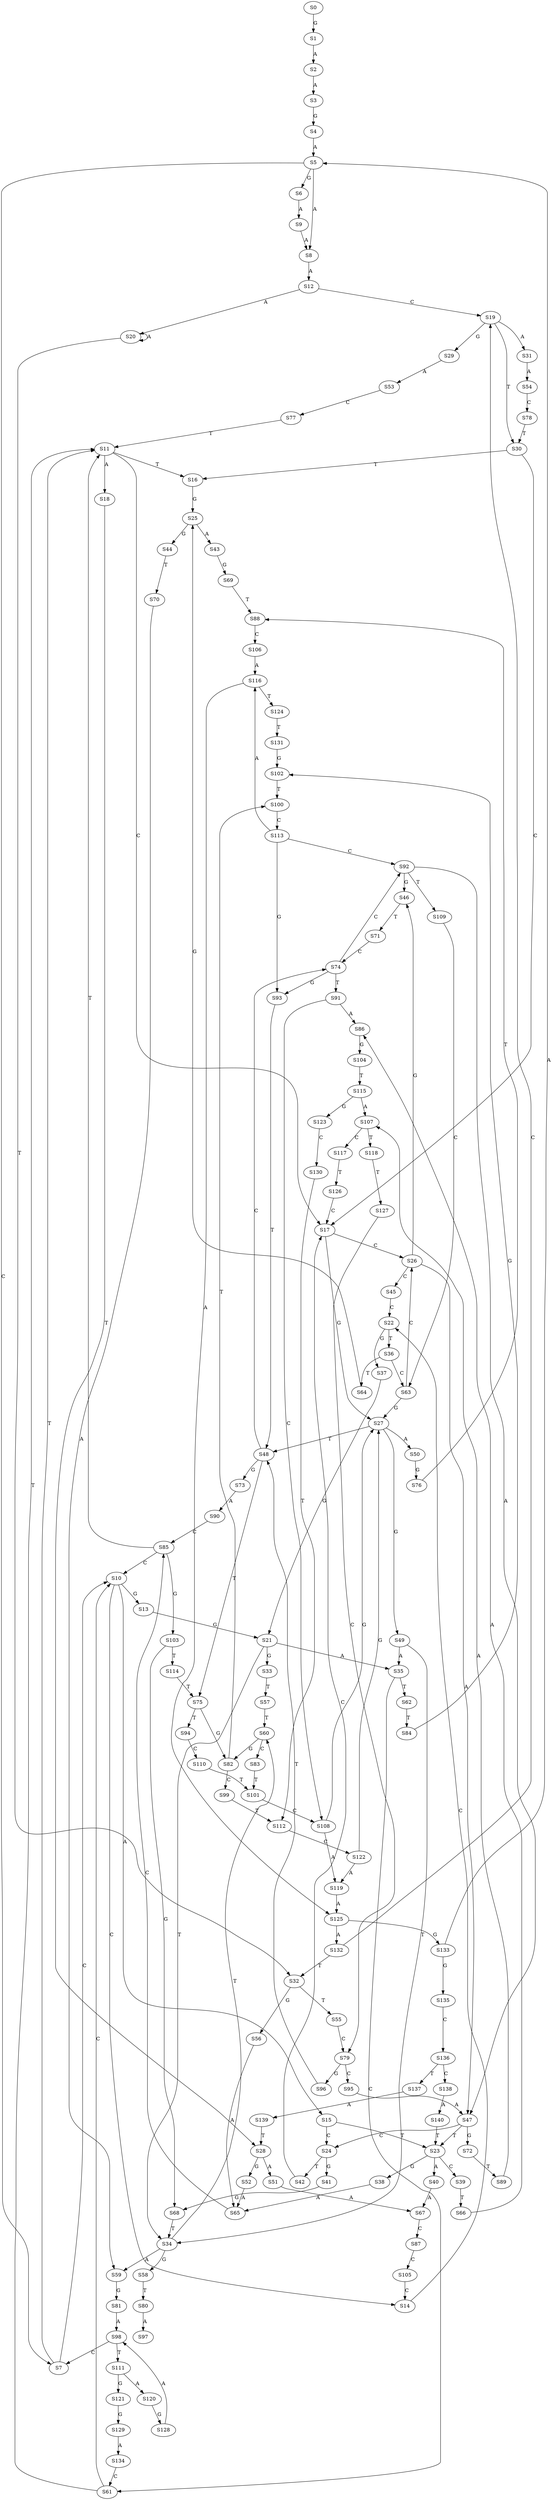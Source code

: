 strict digraph  {
	S0 -> S1 [ label = G ];
	S1 -> S2 [ label = A ];
	S2 -> S3 [ label = A ];
	S3 -> S4 [ label = G ];
	S4 -> S5 [ label = A ];
	S5 -> S6 [ label = G ];
	S5 -> S7 [ label = C ];
	S5 -> S8 [ label = A ];
	S6 -> S9 [ label = A ];
	S7 -> S10 [ label = C ];
	S7 -> S11 [ label = T ];
	S8 -> S12 [ label = A ];
	S9 -> S8 [ label = A ];
	S10 -> S13 [ label = G ];
	S10 -> S14 [ label = C ];
	S10 -> S15 [ label = A ];
	S11 -> S16 [ label = T ];
	S11 -> S17 [ label = C ];
	S11 -> S18 [ label = A ];
	S12 -> S19 [ label = C ];
	S12 -> S20 [ label = A ];
	S13 -> S21 [ label = G ];
	S14 -> S22 [ label = C ];
	S15 -> S23 [ label = T ];
	S15 -> S24 [ label = C ];
	S16 -> S25 [ label = G ];
	S17 -> S26 [ label = C ];
	S17 -> S27 [ label = G ];
	S18 -> S28 [ label = T ];
	S19 -> S29 [ label = G ];
	S19 -> S30 [ label = T ];
	S19 -> S31 [ label = A ];
	S20 -> S32 [ label = T ];
	S20 -> S20 [ label = A ];
	S21 -> S33 [ label = G ];
	S21 -> S34 [ label = T ];
	S21 -> S35 [ label = A ];
	S22 -> S36 [ label = T ];
	S22 -> S37 [ label = G ];
	S23 -> S38 [ label = G ];
	S23 -> S39 [ label = C ];
	S23 -> S40 [ label = A ];
	S24 -> S41 [ label = G ];
	S24 -> S42 [ label = T ];
	S25 -> S43 [ label = A ];
	S25 -> S44 [ label = G ];
	S26 -> S45 [ label = C ];
	S26 -> S46 [ label = G ];
	S26 -> S47 [ label = A ];
	S27 -> S48 [ label = T ];
	S27 -> S49 [ label = G ];
	S27 -> S50 [ label = A ];
	S28 -> S51 [ label = A ];
	S28 -> S52 [ label = G ];
	S29 -> S53 [ label = A ];
	S30 -> S17 [ label = C ];
	S30 -> S16 [ label = T ];
	S31 -> S54 [ label = A ];
	S32 -> S55 [ label = T ];
	S32 -> S56 [ label = G ];
	S33 -> S57 [ label = T ];
	S34 -> S58 [ label = G ];
	S34 -> S59 [ label = A ];
	S34 -> S60 [ label = T ];
	S35 -> S61 [ label = C ];
	S35 -> S62 [ label = T ];
	S36 -> S63 [ label = C ];
	S36 -> S64 [ label = T ];
	S37 -> S21 [ label = G ];
	S38 -> S65 [ label = A ];
	S39 -> S66 [ label = T ];
	S40 -> S67 [ label = A ];
	S41 -> S68 [ label = G ];
	S42 -> S17 [ label = C ];
	S43 -> S69 [ label = G ];
	S44 -> S70 [ label = T ];
	S45 -> S22 [ label = C ];
	S46 -> S71 [ label = T ];
	S47 -> S24 [ label = C ];
	S47 -> S72 [ label = G ];
	S47 -> S23 [ label = T ];
	S48 -> S73 [ label = G ];
	S48 -> S74 [ label = C ];
	S48 -> S75 [ label = T ];
	S49 -> S34 [ label = T ];
	S49 -> S35 [ label = A ];
	S50 -> S76 [ label = G ];
	S51 -> S67 [ label = A ];
	S52 -> S65 [ label = A ];
	S53 -> S77 [ label = C ];
	S54 -> S78 [ label = C ];
	S55 -> S79 [ label = C ];
	S56 -> S65 [ label = A ];
	S57 -> S60 [ label = T ];
	S58 -> S80 [ label = T ];
	S59 -> S81 [ label = G ];
	S60 -> S82 [ label = G ];
	S60 -> S83 [ label = C ];
	S61 -> S11 [ label = T ];
	S61 -> S10 [ label = C ];
	S62 -> S84 [ label = T ];
	S63 -> S27 [ label = G ];
	S63 -> S26 [ label = C ];
	S64 -> S25 [ label = G ];
	S65 -> S85 [ label = C ];
	S66 -> S86 [ label = A ];
	S67 -> S87 [ label = C ];
	S68 -> S34 [ label = T ];
	S69 -> S88 [ label = T ];
	S70 -> S59 [ label = A ];
	S71 -> S74 [ label = C ];
	S72 -> S89 [ label = T ];
	S73 -> S90 [ label = A ];
	S74 -> S91 [ label = T ];
	S74 -> S92 [ label = C ];
	S74 -> S93 [ label = G ];
	S75 -> S82 [ label = G ];
	S75 -> S94 [ label = T ];
	S76 -> S88 [ label = T ];
	S77 -> S11 [ label = T ];
	S78 -> S30 [ label = T ];
	S79 -> S95 [ label = C ];
	S79 -> S96 [ label = G ];
	S80 -> S97 [ label = A ];
	S81 -> S98 [ label = A ];
	S82 -> S99 [ label = C ];
	S82 -> S100 [ label = T ];
	S83 -> S101 [ label = T ];
	S84 -> S102 [ label = G ];
	S85 -> S103 [ label = G ];
	S85 -> S10 [ label = C ];
	S85 -> S11 [ label = T ];
	S86 -> S104 [ label = G ];
	S87 -> S105 [ label = C ];
	S88 -> S106 [ label = C ];
	S89 -> S107 [ label = A ];
	S90 -> S85 [ label = C ];
	S91 -> S86 [ label = A ];
	S91 -> S108 [ label = C ];
	S92 -> S46 [ label = G ];
	S92 -> S47 [ label = A ];
	S92 -> S109 [ label = T ];
	S93 -> S48 [ label = T ];
	S94 -> S110 [ label = C ];
	S95 -> S47 [ label = A ];
	S96 -> S48 [ label = T ];
	S98 -> S7 [ label = C ];
	S98 -> S111 [ label = T ];
	S99 -> S112 [ label = T ];
	S100 -> S113 [ label = C ];
	S101 -> S108 [ label = C ];
	S102 -> S100 [ label = T ];
	S103 -> S114 [ label = T ];
	S103 -> S68 [ label = G ];
	S104 -> S115 [ label = T ];
	S105 -> S14 [ label = C ];
	S106 -> S116 [ label = A ];
	S107 -> S117 [ label = C ];
	S107 -> S118 [ label = T ];
	S108 -> S27 [ label = G ];
	S108 -> S119 [ label = A ];
	S109 -> S63 [ label = C ];
	S110 -> S101 [ label = T ];
	S111 -> S120 [ label = A ];
	S111 -> S121 [ label = G ];
	S112 -> S122 [ label = C ];
	S113 -> S92 [ label = C ];
	S113 -> S116 [ label = A ];
	S113 -> S93 [ label = G ];
	S114 -> S75 [ label = T ];
	S115 -> S123 [ label = G ];
	S115 -> S107 [ label = A ];
	S116 -> S124 [ label = T ];
	S116 -> S125 [ label = A ];
	S117 -> S126 [ label = T ];
	S118 -> S127 [ label = T ];
	S119 -> S125 [ label = A ];
	S120 -> S128 [ label = G ];
	S121 -> S129 [ label = G ];
	S122 -> S119 [ label = A ];
	S122 -> S27 [ label = G ];
	S123 -> S130 [ label = C ];
	S124 -> S131 [ label = T ];
	S125 -> S132 [ label = A ];
	S125 -> S133 [ label = G ];
	S126 -> S17 [ label = C ];
	S127 -> S79 [ label = C ];
	S128 -> S98 [ label = A ];
	S129 -> S134 [ label = A ];
	S130 -> S112 [ label = T ];
	S131 -> S102 [ label = G ];
	S132 -> S32 [ label = T ];
	S132 -> S19 [ label = C ];
	S133 -> S135 [ label = G ];
	S133 -> S5 [ label = A ];
	S134 -> S61 [ label = C ];
	S135 -> S136 [ label = C ];
	S136 -> S137 [ label = T ];
	S136 -> S138 [ label = C ];
	S137 -> S139 [ label = A ];
	S138 -> S140 [ label = A ];
	S139 -> S28 [ label = T ];
	S140 -> S23 [ label = T ];
}
